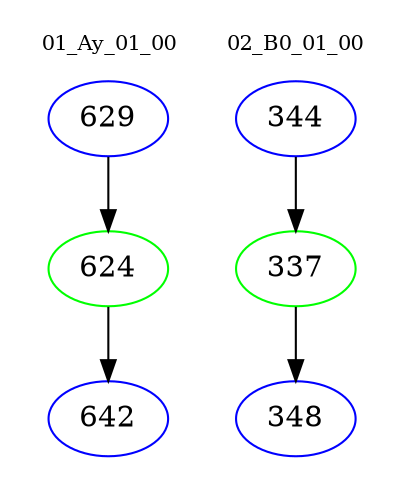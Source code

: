digraph{
subgraph cluster_0 {
color = white
label = "01_Ay_01_00";
fontsize=10;
T0_629 [label="629", color="blue"]
T0_629 -> T0_624 [color="black"]
T0_624 [label="624", color="green"]
T0_624 -> T0_642 [color="black"]
T0_642 [label="642", color="blue"]
}
subgraph cluster_1 {
color = white
label = "02_B0_01_00";
fontsize=10;
T1_344 [label="344", color="blue"]
T1_344 -> T1_337 [color="black"]
T1_337 [label="337", color="green"]
T1_337 -> T1_348 [color="black"]
T1_348 [label="348", color="blue"]
}
}
